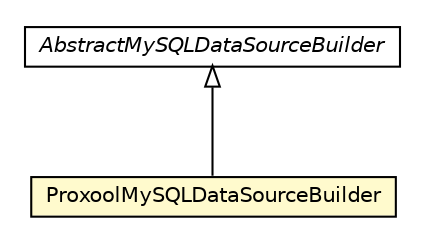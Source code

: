 #!/usr/local/bin/dot
#
# Class diagram 
# Generated by UMLGraph version R5_6_6-8-g8d7759 (http://www.umlgraph.org/)
#

digraph G {
	edge [fontname="Helvetica",fontsize=10,labelfontname="Helvetica",labelfontsize=10];
	node [fontname="Helvetica",fontsize=10,shape=plaintext];
	nodesep=0.25;
	ranksep=0.5;
	// org.dayatang.dsrouter.builder.mysql.ProxoolMySQLDataSourceBuilder
	c353 [label=<<table title="org.dayatang.dsrouter.builder.mysql.ProxoolMySQLDataSourceBuilder" border="0" cellborder="1" cellspacing="0" cellpadding="2" port="p" bgcolor="lemonChiffon" href="./ProxoolMySQLDataSourceBuilder.html">
		<tr><td><table border="0" cellspacing="0" cellpadding="1">
<tr><td align="center" balign="center"> ProxoolMySQLDataSourceBuilder </td></tr>
		</table></td></tr>
		</table>>, URL="./ProxoolMySQLDataSourceBuilder.html", fontname="Helvetica", fontcolor="black", fontsize=10.0];
	// org.dayatang.dsrouter.builder.mysql.AbstractMySQLDataSourceBuilder
	c355 [label=<<table title="org.dayatang.dsrouter.builder.mysql.AbstractMySQLDataSourceBuilder" border="0" cellborder="1" cellspacing="0" cellpadding="2" port="p" href="./AbstractMySQLDataSourceBuilder.html">
		<tr><td><table border="0" cellspacing="0" cellpadding="1">
<tr><td align="center" balign="center"><font face="Helvetica-Oblique"> AbstractMySQLDataSourceBuilder </font></td></tr>
		</table></td></tr>
		</table>>, URL="./AbstractMySQLDataSourceBuilder.html", fontname="Helvetica", fontcolor="black", fontsize=10.0];
	//org.dayatang.dsrouter.builder.mysql.ProxoolMySQLDataSourceBuilder extends org.dayatang.dsrouter.builder.mysql.AbstractMySQLDataSourceBuilder
	c355:p -> c353:p [dir=back,arrowtail=empty];
}

